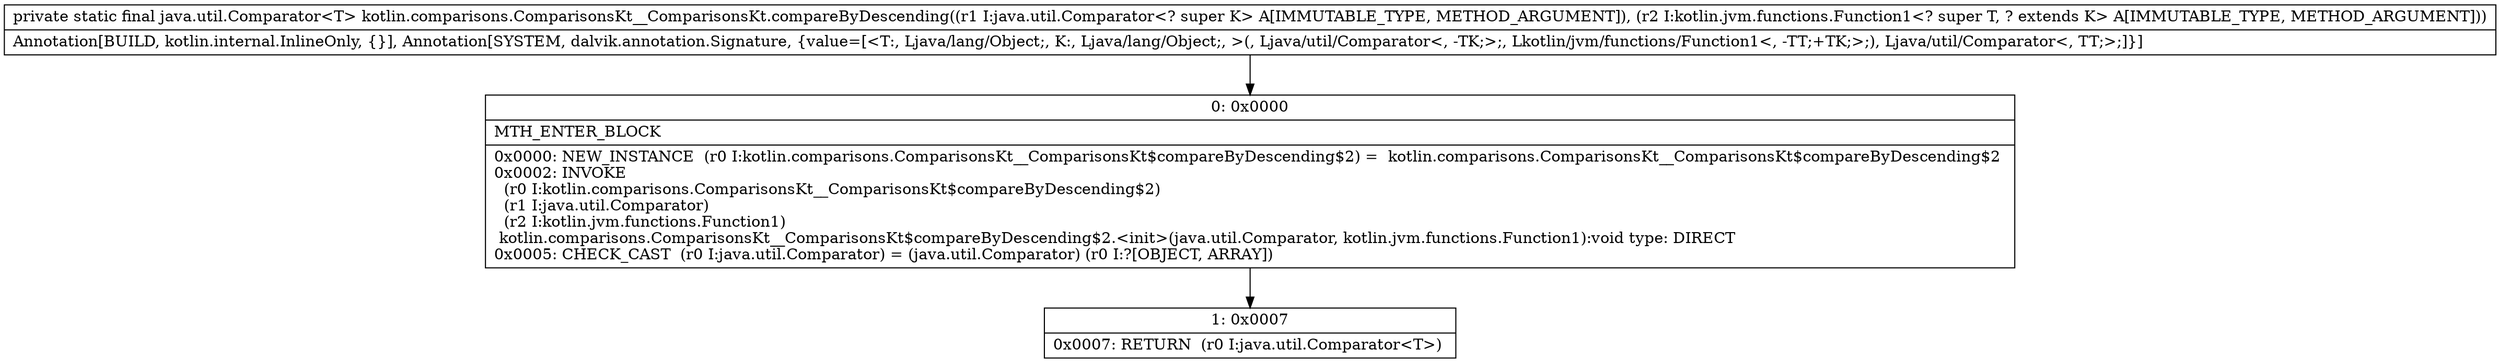 digraph "CFG forkotlin.comparisons.ComparisonsKt__ComparisonsKt.compareByDescending(Ljava\/util\/Comparator;Lkotlin\/jvm\/functions\/Function1;)Ljava\/util\/Comparator;" {
Node_0 [shape=record,label="{0\:\ 0x0000|MTH_ENTER_BLOCK\l|0x0000: NEW_INSTANCE  (r0 I:kotlin.comparisons.ComparisonsKt__ComparisonsKt$compareByDescending$2) =  kotlin.comparisons.ComparisonsKt__ComparisonsKt$compareByDescending$2 \l0x0002: INVOKE  \l  (r0 I:kotlin.comparisons.ComparisonsKt__ComparisonsKt$compareByDescending$2)\l  (r1 I:java.util.Comparator)\l  (r2 I:kotlin.jvm.functions.Function1)\l kotlin.comparisons.ComparisonsKt__ComparisonsKt$compareByDescending$2.\<init\>(java.util.Comparator, kotlin.jvm.functions.Function1):void type: DIRECT \l0x0005: CHECK_CAST  (r0 I:java.util.Comparator) = (java.util.Comparator) (r0 I:?[OBJECT, ARRAY]) \l}"];
Node_1 [shape=record,label="{1\:\ 0x0007|0x0007: RETURN  (r0 I:java.util.Comparator\<T\>) \l}"];
MethodNode[shape=record,label="{private static final java.util.Comparator\<T\> kotlin.comparisons.ComparisonsKt__ComparisonsKt.compareByDescending((r1 I:java.util.Comparator\<? super K\> A[IMMUTABLE_TYPE, METHOD_ARGUMENT]), (r2 I:kotlin.jvm.functions.Function1\<? super T, ? extends K\> A[IMMUTABLE_TYPE, METHOD_ARGUMENT]))  | Annotation[BUILD, kotlin.internal.InlineOnly, \{\}], Annotation[SYSTEM, dalvik.annotation.Signature, \{value=[\<T:, Ljava\/lang\/Object;, K:, Ljava\/lang\/Object;, \>(, Ljava\/util\/Comparator\<, \-TK;\>;, Lkotlin\/jvm\/functions\/Function1\<, \-TT;+TK;\>;), Ljava\/util\/Comparator\<, TT;\>;]\}]\l}"];
MethodNode -> Node_0;
Node_0 -> Node_1;
}

